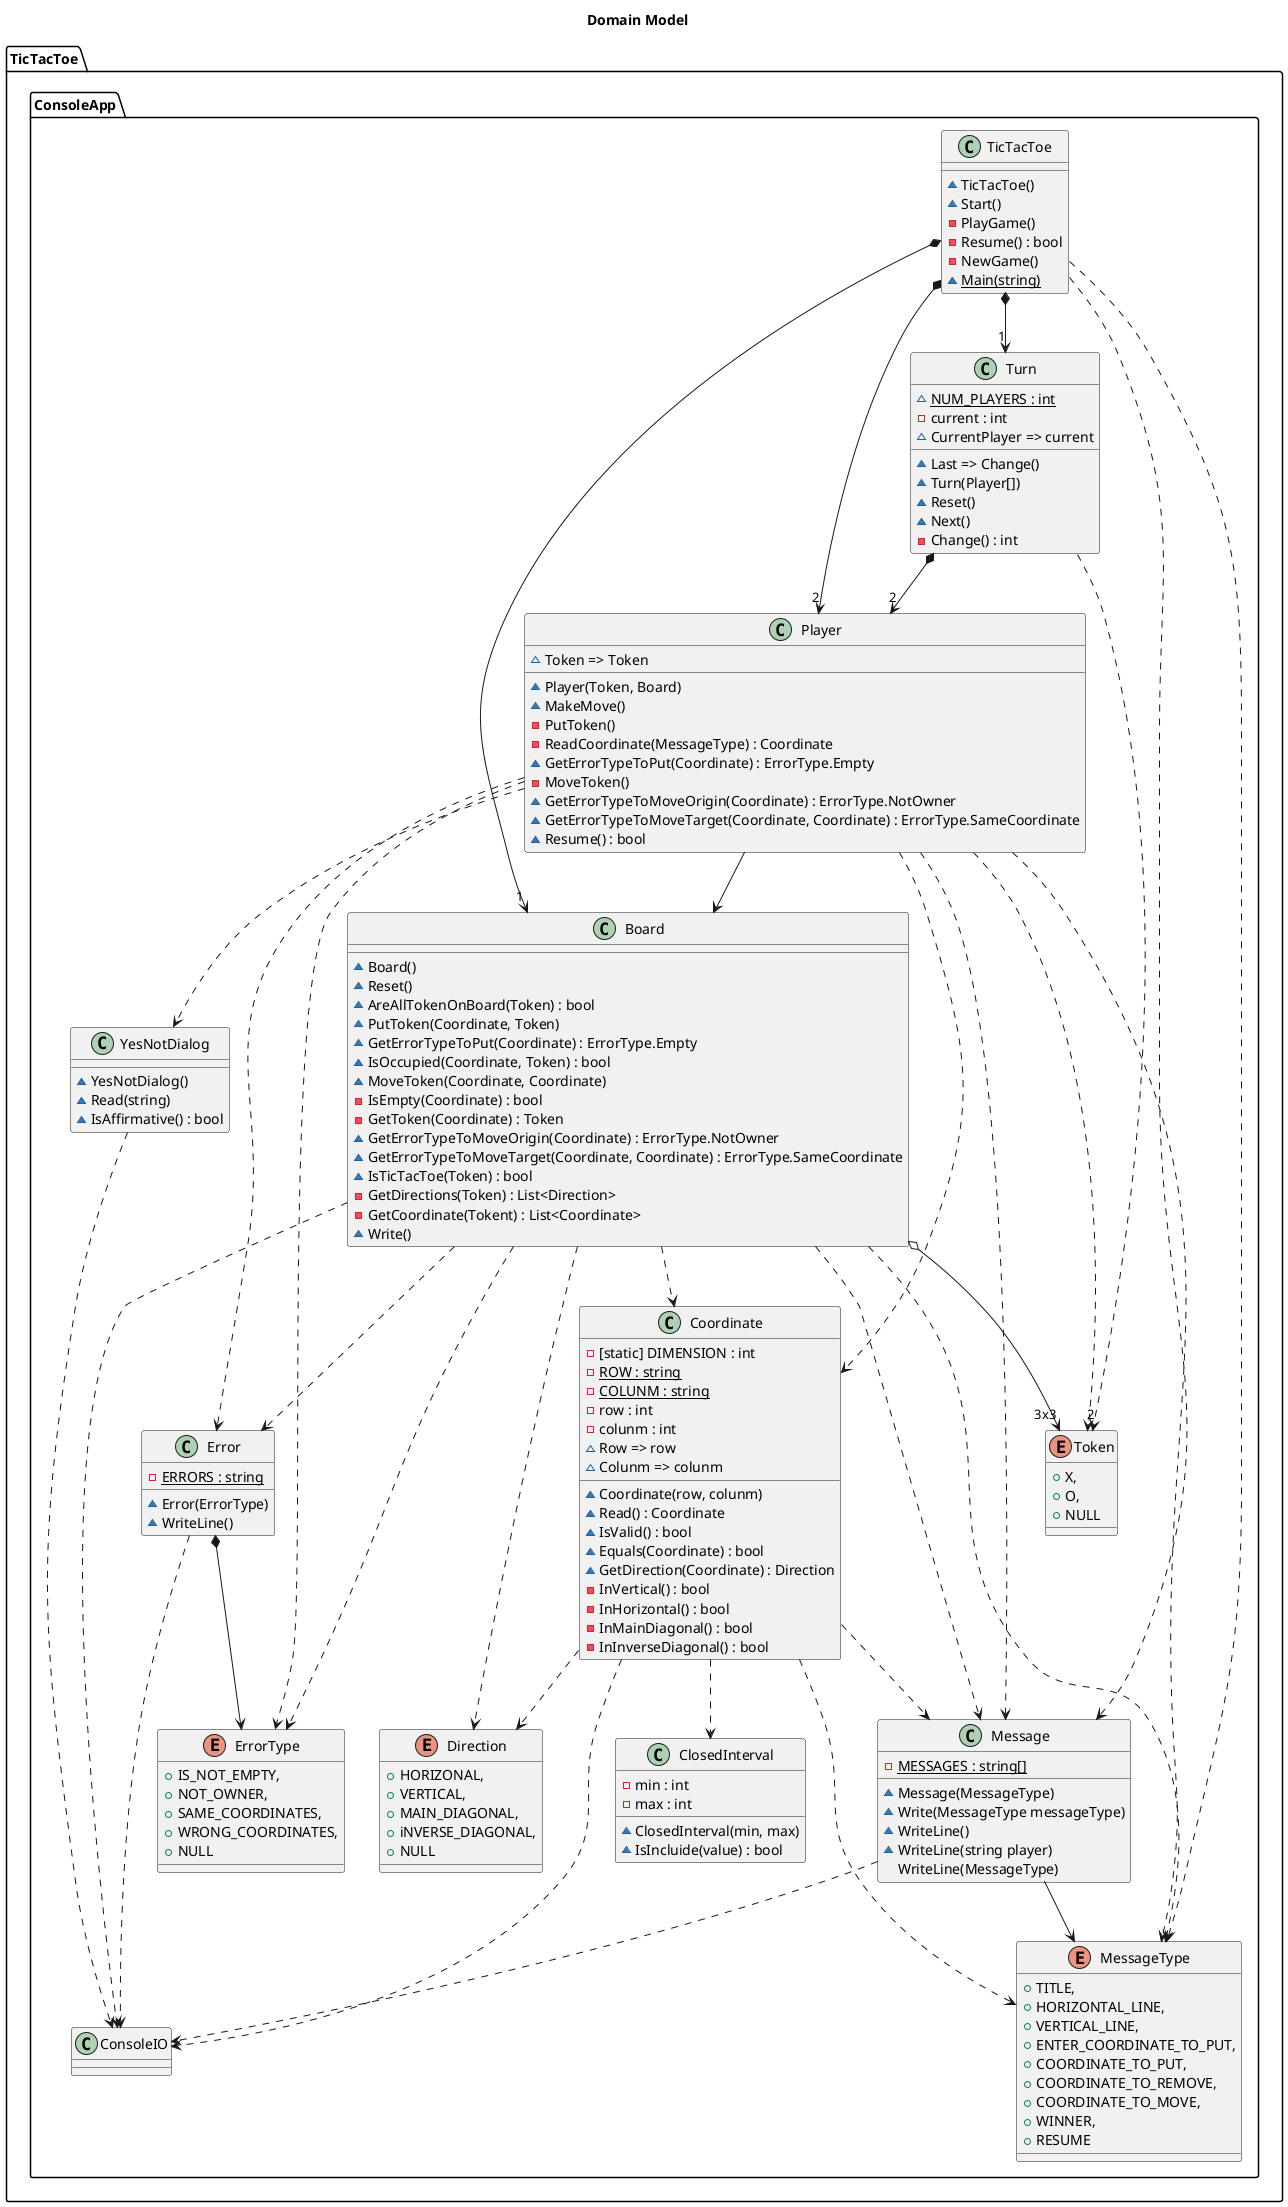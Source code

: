 @startuml TicTacToeDomainModelArchitecture
title Domain Model
package TicTacToe{    
    namespace TicTacToe.ConsoleApp{
        class TicTacToe{
            ~TicTacToe()
            ~Start()
            -PlayGame()
            -Resume() : bool
            -NewGame()
            ~{static} Main(string)
        }
        TicTacToe *--> "1" Turn
        TicTacToe *--> "2" Player
        TicTacToe *--> "1" Board
        TicTacToe ..> Message
        TicTacToe ..> MessageType            

        class Turn{
            ~{static} NUM_PLAYERS : int
            -current : int
            ~CurrentPlayer => current
            ~Last => Change()
            ~Turn(Player[])
            ~Reset()
            ~Next()
            -Change() : int
        }
        Turn *--> "2" Player
        Turn ..> "2" Token

        class Player{
            ~Token => Token
            ~Player(Token, Board)
            ~MakeMove()
            -PutToken()
            -ReadCoordinate(MessageType) : Coordinate
            ~GetErrorTypeToPut(Coordinate) : ErrorType.Empty
            -MoveToken()
            ~GetErrorTypeToMoveOrigin(Coordinate) : ErrorType.NotOwner
            ~GetErrorTypeToMoveTarget(Coordinate, Coordinate) : ErrorType.SameCoordinate
            ~Resume() : bool
        }
        Player ..> Token
        Player --> Board
        Player ..> Coordinate
        Player ..> Message
        Player ..> MessageType
        Player ..> Error
        Player ..> ErrorType
        Player ..> YesNotDialog

        class Board{
            ~Board()
            ~Reset()
            ~AreAllTokenOnBoard(Token) : bool
            ~PutToken(Coordinate, Token)
            ~GetErrorTypeToPut(Coordinate) : ErrorType.Empty
            ~IsOccupied(Coordinate, Token) : bool
            ~MoveToken(Coordinate, Coordinate)
            -IsEmpty(Coordinate) : bool
            -GetToken(Coordinate) : Token
            ~GetErrorTypeToMoveOrigin(Coordinate) : ErrorType.NotOwner
            ~GetErrorTypeToMoveTarget(Coordinate, Coordinate) : ErrorType.SameCoordinate
            ~IsTicTacToe(Token) : bool
            -GetDirections(Token) : List<Direction>
            -GetCoordinate(Tokent) : List<Coordinate>
            ~Write()
        }
        Board o--> "3x3" Token
        Board ..> Coordinate
        Board ..> Direction
        Board ..> Message
        Board ..> MessageType
        Board ..> Error
        Board ..> ErrorType
        Board ..> ConsoleIO

        class Coordinate{
            -[static] DIMENSION : int
            -{static} ROW : string
            -{static} COLUNM : string
            -row : int
            -colunm : int
            ~Row => row
            ~Colunm => colunm
            ~Coordinate(row, colunm)
            ~Read() : Coordinate
            ~IsValid() : bool
            ~Equals(Coordinate) : bool
            ~GetDirection(Coordinate) : Direction
            -InVertical() : bool
            -InHorizontal() : bool
            -InMainDiagonal() : bool
            -InInverseDiagonal() : bool
        }
        Coordinate ..> ClosedInterval
        Coordinate ..> ConsoleIO
        Coordinate ..> Direction
        Coordinate ..> Message
        Coordinate ..> MessageType

        class ClosedInterval{
            -min : int
            -max : int
            ~ClosedInterval(min, max)
            ~IsIncluide(value) : bool
        }
        class Message{
            -{static} MESSAGES : string[]
            ~Message(MessageType)
            ~Write(MessageType messageType)
            ~WriteLine()
            ~WriteLine(string player)
            WriteLine(MessageType)
        }
        Message --> MessageType
        Message ..> ConsoleIO

        enum MessageType{
            +TITLE,
            +HORIZONTAL_LINE,
            +VERTICAL_LINE,
            +ENTER_COORDINATE_TO_PUT,
            +COORDINATE_TO_PUT,
            +COORDINATE_TO_REMOVE,
            +COORDINATE_TO_MOVE,
            +WINNER,
            +RESUME
        }
        class YesNotDialog{
            ~YesNotDialog()
            ~Read(string)
            ~IsAffirmative() : bool
        }
        YesNotDialog ..> ConsoleIO

        enum Direction{
            +HORIZONAL,
            +VERTICAL,
            +MAIN_DIAGONAL,
            +iNVERSE_DIAGONAL,
            +NULL
        }

        enum Token{
            +X,
            +O,
            +NULL
        }
        
        class Error{
            -{static} ERRORS : string
            ~Error(ErrorType)
            ~WriteLine()
        }
        Error *--> ErrorType
        Error ..> ConsoleIO

        enum ErrorType{
            +IS_NOT_EMPTY,
            +NOT_OWNER,
            +SAME_COORDINATES,
            +WRONG_COORDINATES,
            +NULL
        }
    }
}

@enduml